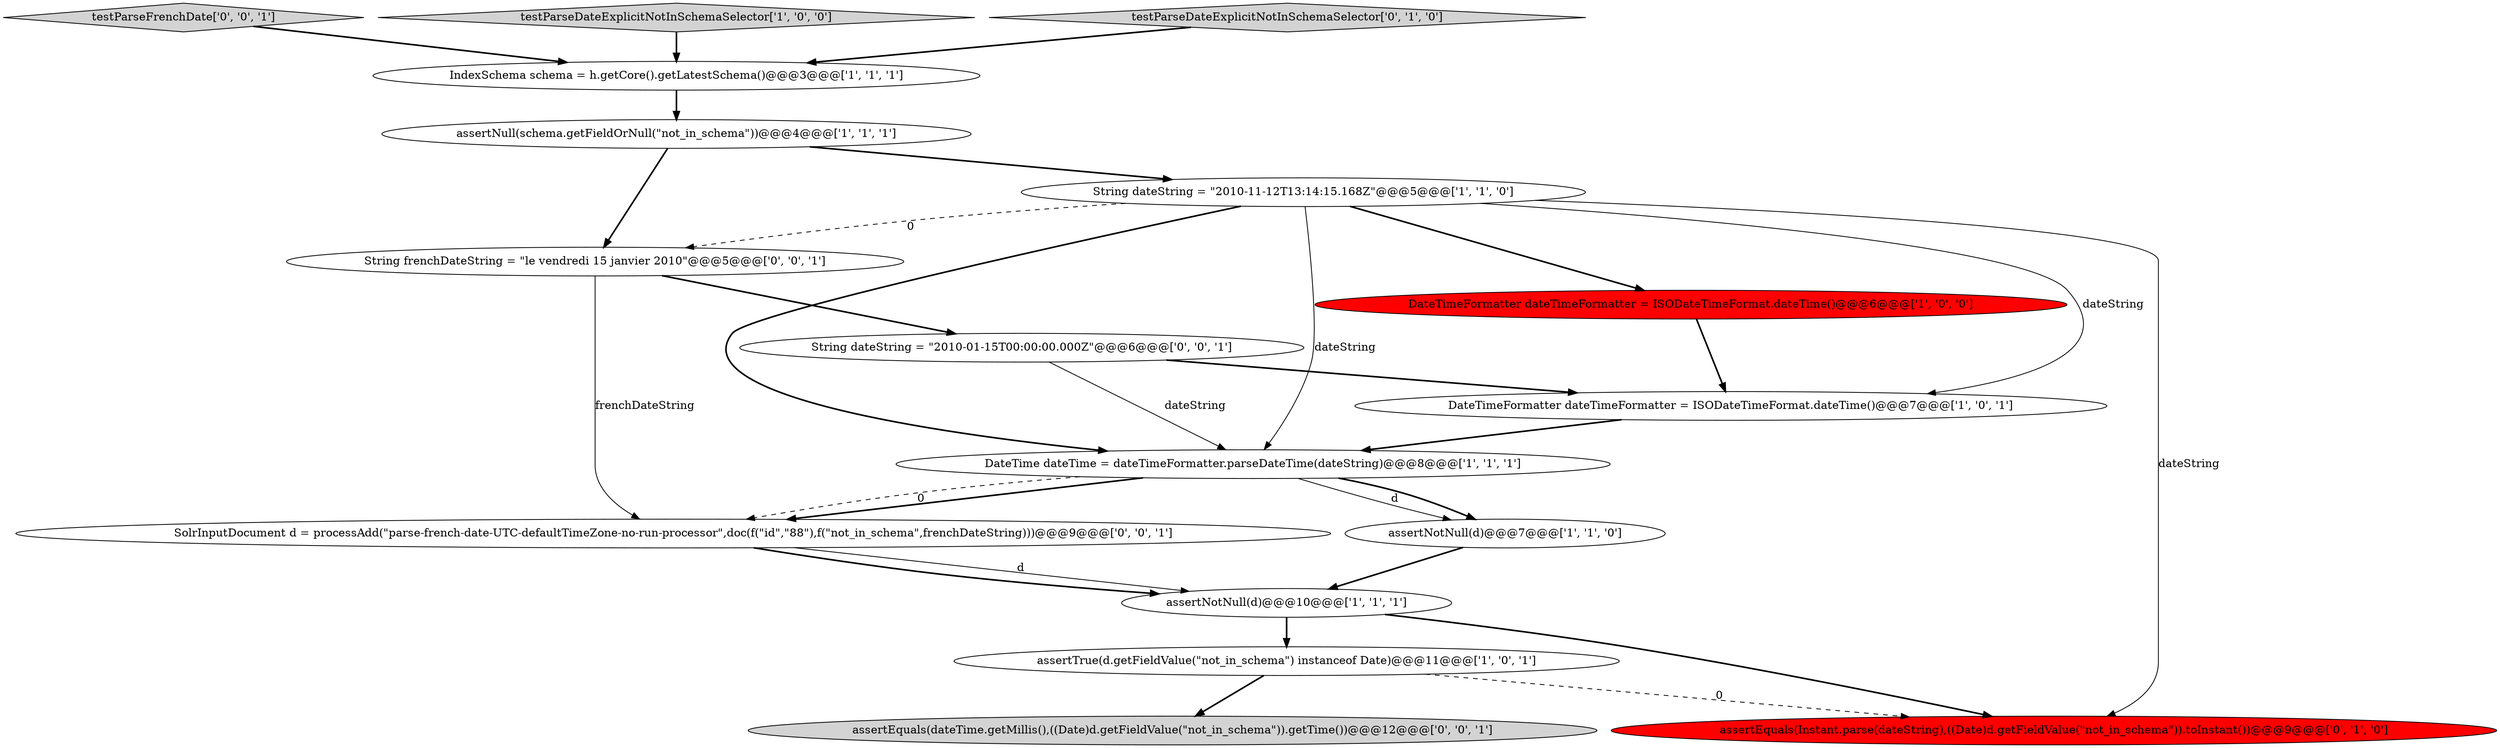 digraph {
2 [style = filled, label = "DateTimeFormatter dateTimeFormatter = ISODateTimeFormat.dateTime()@@@7@@@['1', '0', '1']", fillcolor = white, shape = ellipse image = "AAA0AAABBB1BBB"];
5 [style = filled, label = "assertNull(schema.getFieldOrNull(\"not_in_schema\"))@@@4@@@['1', '1', '1']", fillcolor = white, shape = ellipse image = "AAA0AAABBB1BBB"];
14 [style = filled, label = "String dateString = \"2010-01-15T00:00:00.000Z\"@@@6@@@['0', '0', '1']", fillcolor = white, shape = ellipse image = "AAA0AAABBB3BBB"];
6 [style = filled, label = "assertNotNull(d)@@@10@@@['1', '1', '1']", fillcolor = white, shape = ellipse image = "AAA0AAABBB1BBB"];
9 [style = filled, label = "assertNotNull(d)@@@7@@@['1', '1', '0']", fillcolor = white, shape = ellipse image = "AAA0AAABBB1BBB"];
0 [style = filled, label = "IndexSchema schema = h.getCore().getLatestSchema()@@@3@@@['1', '1', '1']", fillcolor = white, shape = ellipse image = "AAA0AAABBB1BBB"];
13 [style = filled, label = "SolrInputDocument d = processAdd(\"parse-french-date-UTC-defaultTimeZone-no-run-processor\",doc(f(\"id\",\"88\"),f(\"not_in_schema\",frenchDateString)))@@@9@@@['0', '0', '1']", fillcolor = white, shape = ellipse image = "AAA0AAABBB3BBB"];
16 [style = filled, label = "testParseFrenchDate['0', '0', '1']", fillcolor = lightgray, shape = diamond image = "AAA0AAABBB3BBB"];
10 [style = filled, label = "assertEquals(Instant.parse(dateString),((Date)d.getFieldValue(\"not_in_schema\")).toInstant())@@@9@@@['0', '1', '0']", fillcolor = red, shape = ellipse image = "AAA1AAABBB2BBB"];
15 [style = filled, label = "String frenchDateString = \"le vendredi 15 janvier 2010\"@@@5@@@['0', '0', '1']", fillcolor = white, shape = ellipse image = "AAA0AAABBB3BBB"];
7 [style = filled, label = "String dateString = \"2010-11-12T13:14:15.168Z\"@@@5@@@['1', '1', '0']", fillcolor = white, shape = ellipse image = "AAA0AAABBB1BBB"];
8 [style = filled, label = "DateTimeFormatter dateTimeFormatter = ISODateTimeFormat.dateTime()@@@6@@@['1', '0', '0']", fillcolor = red, shape = ellipse image = "AAA1AAABBB1BBB"];
3 [style = filled, label = "testParseDateExplicitNotInSchemaSelector['1', '0', '0']", fillcolor = lightgray, shape = diamond image = "AAA0AAABBB1BBB"];
11 [style = filled, label = "testParseDateExplicitNotInSchemaSelector['0', '1', '0']", fillcolor = lightgray, shape = diamond image = "AAA0AAABBB2BBB"];
1 [style = filled, label = "DateTime dateTime = dateTimeFormatter.parseDateTime(dateString)@@@8@@@['1', '1', '1']", fillcolor = white, shape = ellipse image = "AAA0AAABBB1BBB"];
4 [style = filled, label = "assertTrue(d.getFieldValue(\"not_in_schema\") instanceof Date)@@@11@@@['1', '0', '1']", fillcolor = white, shape = ellipse image = "AAA0AAABBB1BBB"];
12 [style = filled, label = "assertEquals(dateTime.getMillis(),((Date)d.getFieldValue(\"not_in_schema\")).getTime())@@@12@@@['0', '0', '1']", fillcolor = lightgray, shape = ellipse image = "AAA0AAABBB3BBB"];
13->6 [style = solid, label="d"];
16->0 [style = bold, label=""];
7->1 [style = bold, label=""];
15->14 [style = bold, label=""];
2->1 [style = bold, label=""];
7->2 [style = solid, label="dateString"];
5->15 [style = bold, label=""];
7->8 [style = bold, label=""];
1->13 [style = bold, label=""];
15->13 [style = solid, label="frenchDateString"];
3->0 [style = bold, label=""];
1->9 [style = bold, label=""];
9->6 [style = bold, label=""];
1->9 [style = solid, label="d"];
7->1 [style = solid, label="dateString"];
1->13 [style = dashed, label="0"];
6->4 [style = bold, label=""];
11->0 [style = bold, label=""];
8->2 [style = bold, label=""];
6->10 [style = bold, label=""];
14->1 [style = solid, label="dateString"];
7->15 [style = dashed, label="0"];
4->12 [style = bold, label=""];
5->7 [style = bold, label=""];
14->2 [style = bold, label=""];
13->6 [style = bold, label=""];
7->10 [style = solid, label="dateString"];
4->10 [style = dashed, label="0"];
0->5 [style = bold, label=""];
}
